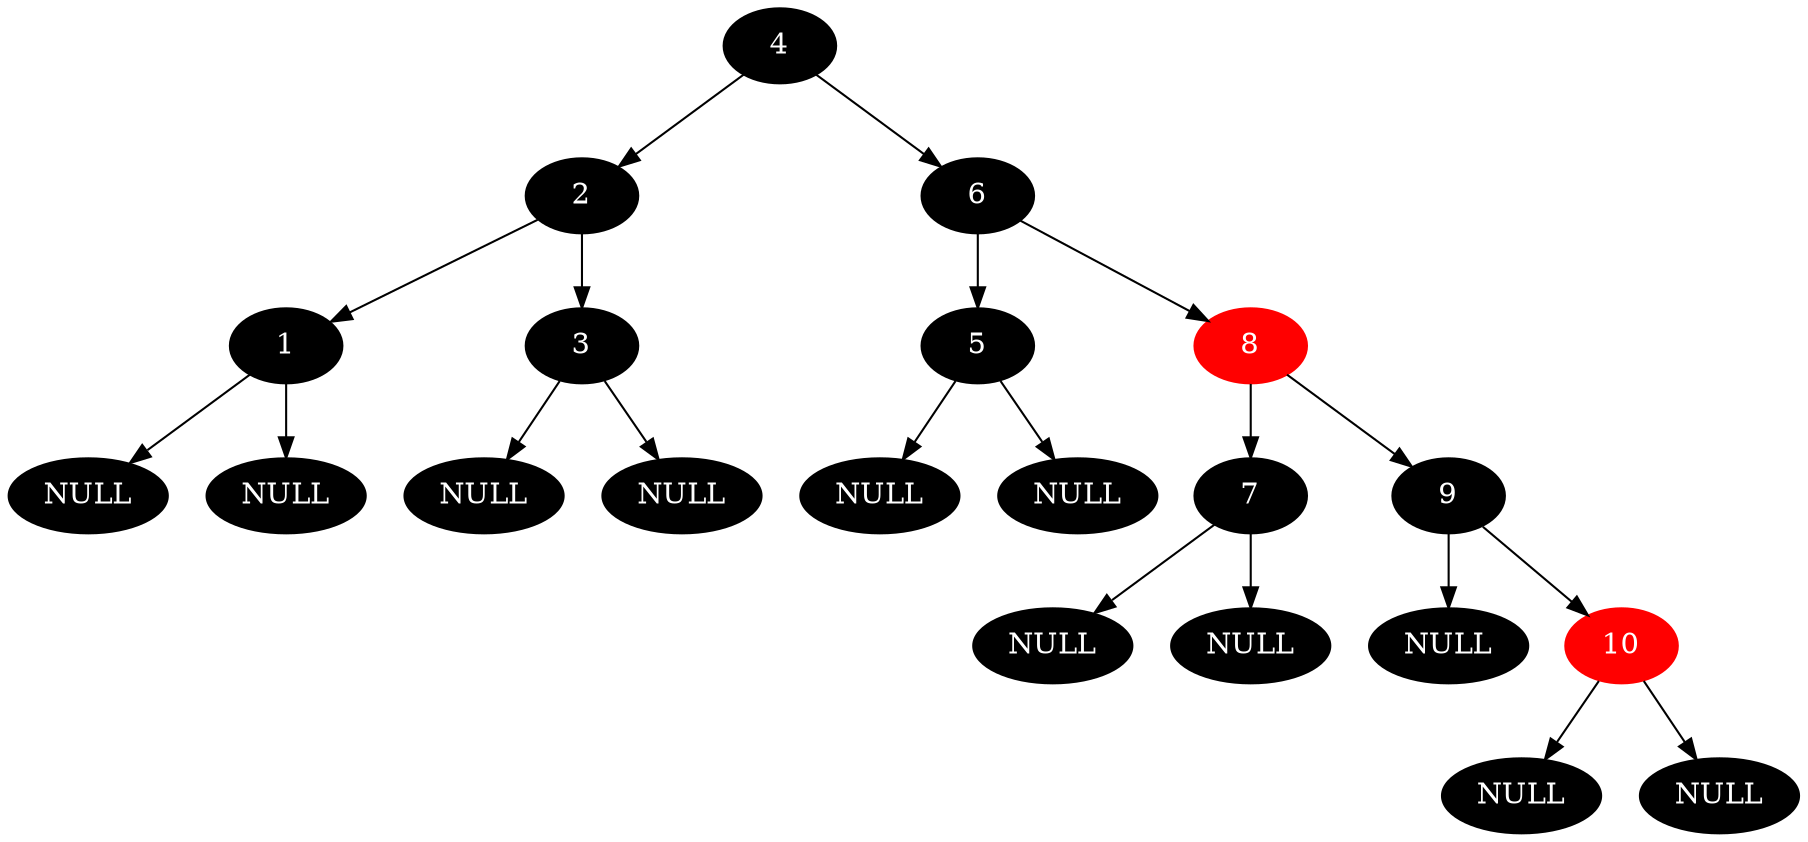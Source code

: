 digraph{
0[label="4",color=black,style=filled,fontcolor=white];
0 -> 1;
0 -> 2;
1[label="2",color=black,style=filled,fontcolor=white];
1 -> 3;
1 -> 4;
3[label="1",color=black,style=filled,fontcolor=white];
3 -> 7;
3 -> 8;
7[label="NULL",color=black,style=filled,fontcolor=white];
8[label="NULL",color=black,style=filled,fontcolor=white];
4[label="3",color=black,style=filled,fontcolor=white];
4 -> 9;
4 -> 10;
9[label="NULL",color=black,style=filled,fontcolor=white];
10[label="NULL",color=black,style=filled,fontcolor=white];
2[label="6",color=black,style=filled,fontcolor=white];
2 -> 5;
2 -> 6;
5[label="5",color=black,style=filled,fontcolor=white];
5 -> 11;
5 -> 12;
11[label="NULL",color=black,style=filled,fontcolor=white];
12[label="NULL",color=black,style=filled,fontcolor=white];
6[label="8",color=red,style=filled,fontcolor=white];
6 -> 13;
6 -> 14;
13[label="7",color=black,style=filled,fontcolor=white];
13 -> 27;
13 -> 28;
27[label="NULL",color=black,style=filled,fontcolor=white];
28[label="NULL",color=black,style=filled,fontcolor=white];
14[label="9",color=black,style=filled,fontcolor=white];
14 -> 29;
14 -> 30;
29[label="NULL",color=black,style=filled,fontcolor=white];
30[label="10",color=red,style=filled,fontcolor=white];
30 -> 61;
30 -> 62;
61[label="NULL",color=black,style=filled,fontcolor=white];
62[label="NULL",color=black,style=filled,fontcolor=white];
}

